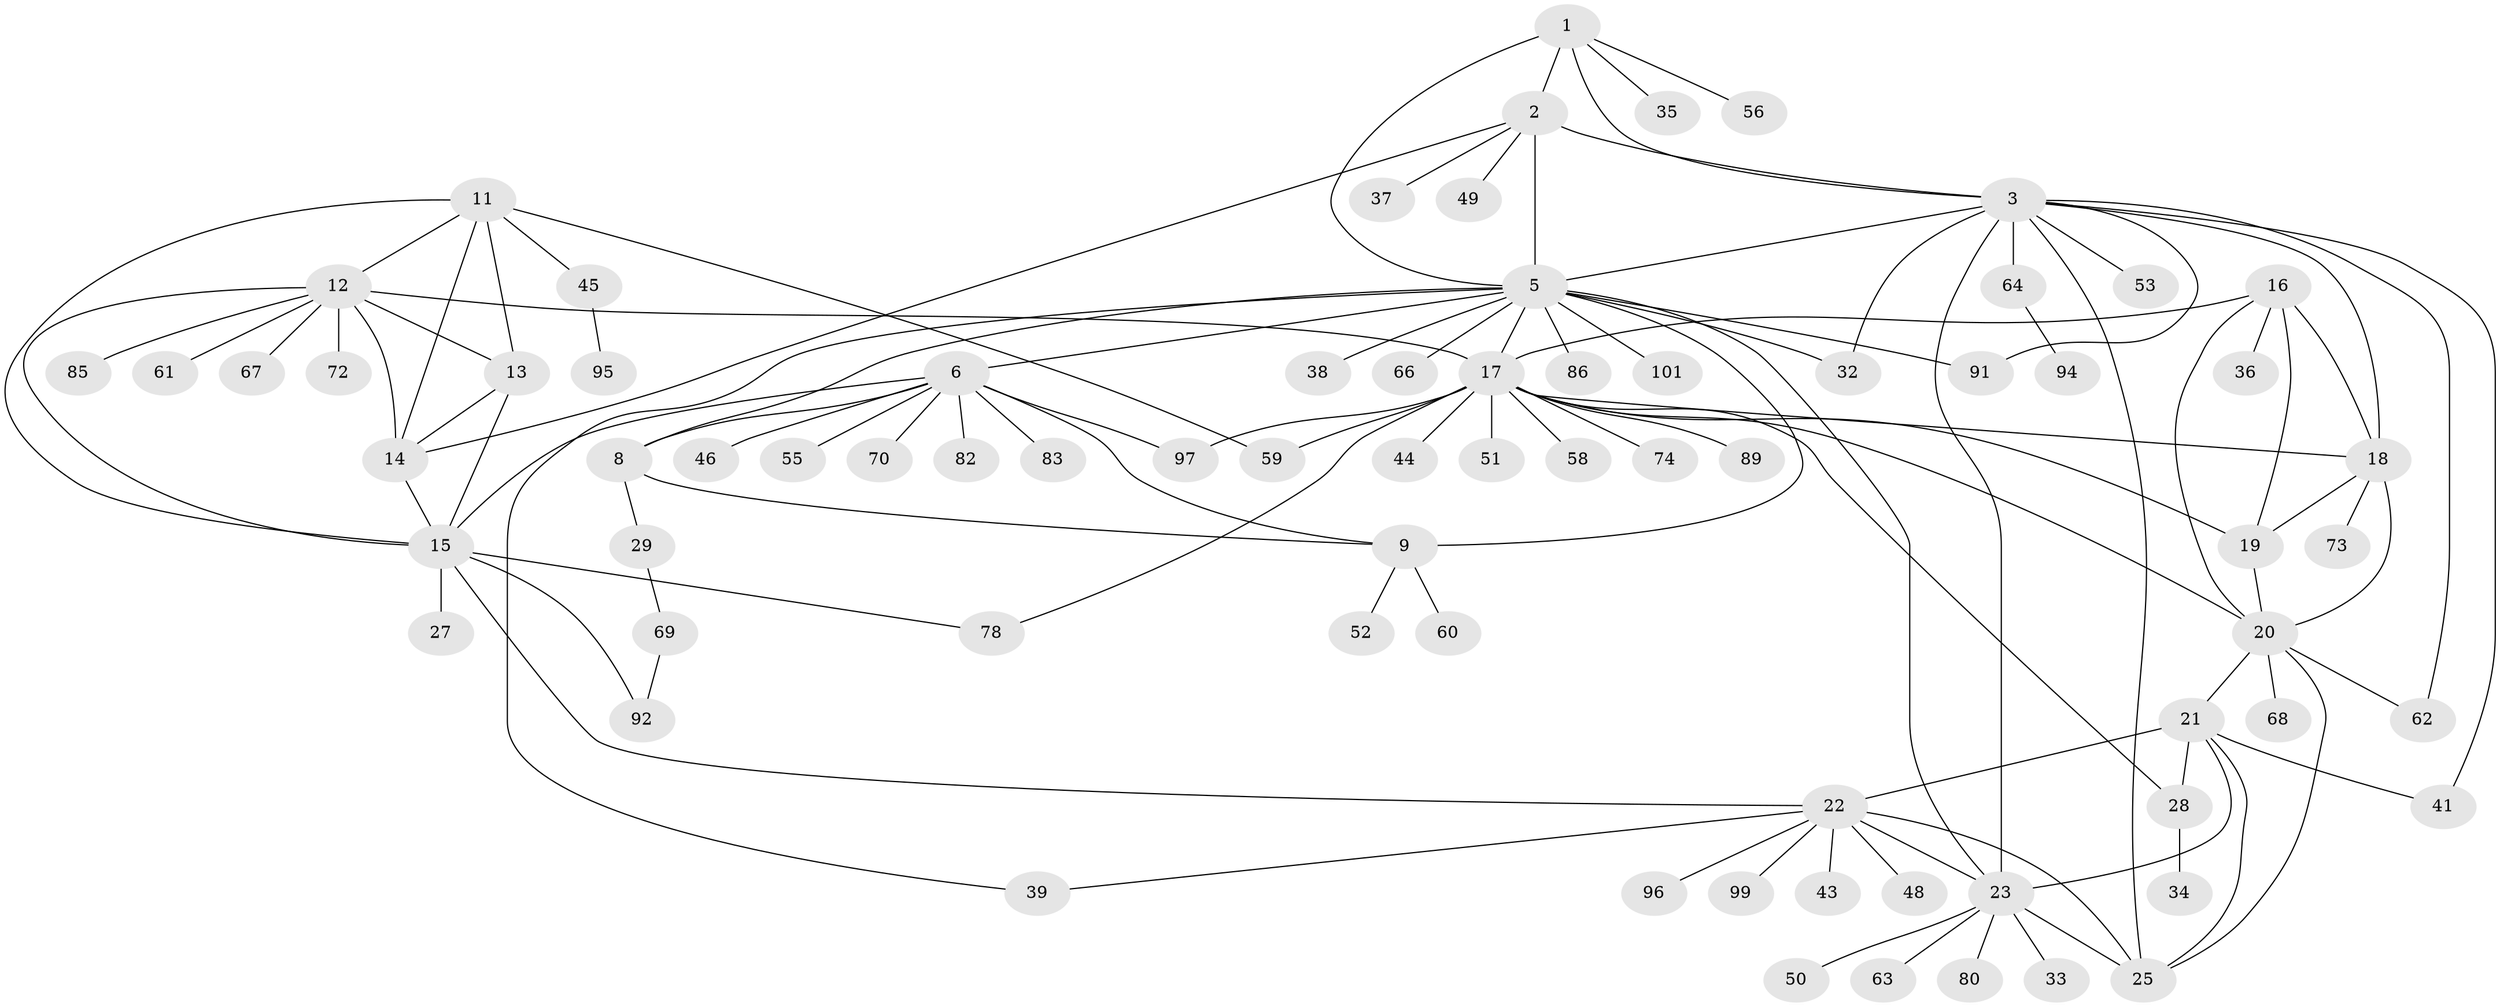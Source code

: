 // original degree distribution, {7: 0.06930693069306931, 5: 0.04950495049504951, 13: 0.009900990099009901, 6: 0.04950495049504951, 10: 0.0297029702970297, 12: 0.009900990099009901, 15: 0.009900990099009901, 8: 0.009900990099009901, 11: 0.009900990099009901, 1: 0.5346534653465347, 2: 0.16831683168316833, 3: 0.04950495049504951}
// Generated by graph-tools (version 1.1) at 2025/11/02/27/25 16:11:32]
// undirected, 75 vertices, 113 edges
graph export_dot {
graph [start="1"]
  node [color=gray90,style=filled];
  1 [super="+40"];
  2 [super="+4"];
  3 [super="+47"];
  5 [super="+7"];
  6 [super="+10"];
  8 [super="+81"];
  9 [super="+57"];
  11 [super="+54"];
  12 [super="+65"];
  13 [super="+75"];
  14;
  15 [super="+87"];
  16 [super="+90"];
  17 [super="+31"];
  18 [super="+88"];
  19 [super="+76"];
  20 [super="+42"];
  21 [super="+71"];
  22 [super="+26"];
  23 [super="+24"];
  25;
  27 [super="+93"];
  28;
  29 [super="+30"];
  32;
  33;
  34 [super="+77"];
  35;
  36;
  37;
  38;
  39;
  41;
  43;
  44;
  45 [super="+79"];
  46;
  48;
  49;
  50;
  51;
  52;
  53;
  55;
  56;
  58;
  59;
  60;
  61;
  62;
  63;
  64;
  66;
  67;
  68 [super="+84"];
  69;
  70;
  72;
  73;
  74;
  78;
  80 [super="+100"];
  82;
  83;
  85;
  86;
  89;
  91;
  92 [super="+98"];
  94;
  95;
  96;
  97;
  99;
  101;
  1 -- 2 [weight=2];
  1 -- 3;
  1 -- 5;
  1 -- 35;
  1 -- 56;
  2 -- 3 [weight=2];
  2 -- 5 [weight=2];
  2 -- 37;
  2 -- 49;
  2 -- 14;
  3 -- 5;
  3 -- 18;
  3 -- 25;
  3 -- 32;
  3 -- 41;
  3 -- 53;
  3 -- 62;
  3 -- 64;
  3 -- 91;
  3 -- 23;
  5 -- 38;
  5 -- 39;
  5 -- 32;
  5 -- 66;
  5 -- 6 [weight=2];
  5 -- 101;
  5 -- 8;
  5 -- 9;
  5 -- 17;
  5 -- 86;
  5 -- 23;
  5 -- 91;
  6 -- 8 [weight=2];
  6 -- 9 [weight=2];
  6 -- 15;
  6 -- 46;
  6 -- 55;
  6 -- 70;
  6 -- 82;
  6 -- 97;
  6 -- 83;
  8 -- 9;
  8 -- 29;
  9 -- 52;
  9 -- 60;
  11 -- 12;
  11 -- 13;
  11 -- 14;
  11 -- 15;
  11 -- 45;
  11 -- 59;
  12 -- 13;
  12 -- 14;
  12 -- 15;
  12 -- 17;
  12 -- 61;
  12 -- 67;
  12 -- 72;
  12 -- 85;
  13 -- 14;
  13 -- 15;
  14 -- 15;
  15 -- 22;
  15 -- 27;
  15 -- 78;
  15 -- 92;
  16 -- 17;
  16 -- 18;
  16 -- 19;
  16 -- 20;
  16 -- 36;
  17 -- 18;
  17 -- 19;
  17 -- 20;
  17 -- 28;
  17 -- 44;
  17 -- 51;
  17 -- 58;
  17 -- 59;
  17 -- 74;
  17 -- 78;
  17 -- 97;
  17 -- 89;
  18 -- 19;
  18 -- 20;
  18 -- 73;
  19 -- 20;
  20 -- 21;
  20 -- 68;
  20 -- 25;
  20 -- 62;
  21 -- 22;
  21 -- 23 [weight=2];
  21 -- 25;
  21 -- 28;
  21 -- 41;
  22 -- 23 [weight=2];
  22 -- 25;
  22 -- 39;
  22 -- 43;
  22 -- 48;
  22 -- 96;
  22 -- 99;
  23 -- 25 [weight=2];
  23 -- 50;
  23 -- 80;
  23 -- 33;
  23 -- 63;
  28 -- 34;
  29 -- 69;
  45 -- 95;
  64 -- 94;
  69 -- 92;
}

